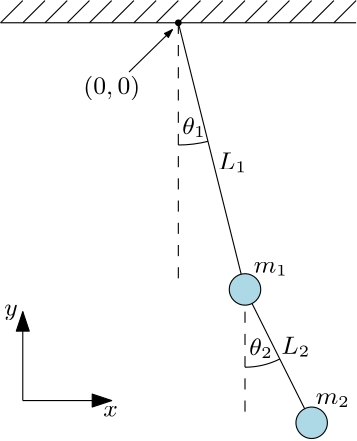 <?xml version="1.0"?>
<!DOCTYPE ipe SYSTEM "ipe.dtd">
<ipe version="70005" creator="Ipe 7.1.5">
<info created="D:20140624202706" modified="D:20140626190202"/>
<ipestyle name="basic">
<symbol name="arrow/arc(spx)">
<path stroke="sym-stroke" fill="sym-stroke" pen="sym-pen">
0 0 m
-1 0.333 l
-1 -0.333 l
h
</path>
</symbol>
<symbol name="arrow/farc(spx)">
<path stroke="sym-stroke" fill="white" pen="sym-pen">
0 0 m
-1 0.333 l
-1 -0.333 l
h
</path>
</symbol>
<symbol name="mark/circle(sx)" transformations="translations">
<path fill="sym-stroke">
0.6 0 0 0.6 0 0 e
0.4 0 0 0.4 0 0 e
</path>
</symbol>
<symbol name="mark/disk(sx)" transformations="translations">
<path fill="sym-stroke">
0.6 0 0 0.6 0 0 e
</path>
</symbol>
<symbol name="mark/fdisk(sfx)" transformations="translations">
<group>
<path fill="sym-fill">
0.5 0 0 0.5 0 0 e
</path>
<path fill="sym-stroke" fillrule="eofill">
0.6 0 0 0.6 0 0 e
0.4 0 0 0.4 0 0 e
</path>
</group>
</symbol>
<symbol name="mark/box(sx)" transformations="translations">
<path fill="sym-stroke" fillrule="eofill">
-0.6 -0.6 m
0.6 -0.6 l
0.6 0.6 l
-0.6 0.6 l
h
-0.4 -0.4 m
0.4 -0.4 l
0.4 0.4 l
-0.4 0.4 l
h
</path>
</symbol>
<symbol name="mark/square(sx)" transformations="translations">
<path fill="sym-stroke">
-0.6 -0.6 m
0.6 -0.6 l
0.6 0.6 l
-0.6 0.6 l
h
</path>
</symbol>
<symbol name="mark/fsquare(sfx)" transformations="translations">
<group>
<path fill="sym-fill">
-0.5 -0.5 m
0.5 -0.5 l
0.5 0.5 l
-0.5 0.5 l
h
</path>
<path fill="sym-stroke" fillrule="eofill">
-0.6 -0.6 m
0.6 -0.6 l
0.6 0.6 l
-0.6 0.6 l
h
-0.4 -0.4 m
0.4 -0.4 l
0.4 0.4 l
-0.4 0.4 l
h
</path>
</group>
</symbol>
<symbol name="mark/cross(sx)" transformations="translations">
<group>
<path fill="sym-stroke">
-0.43 -0.57 m
0.57 0.43 l
0.43 0.57 l
-0.57 -0.43 l
h
</path>
<path fill="sym-stroke">
-0.43 0.57 m
0.57 -0.43 l
0.43 -0.57 l
-0.57 0.43 l
h
</path>
</group>
</symbol>
<symbol name="arrow/fnormal(spx)">
<path stroke="sym-stroke" fill="white" pen="sym-pen">
0 0 m
-1 0.333 l
-1 -0.333 l
h
</path>
</symbol>
<symbol name="arrow/pointed(spx)">
<path stroke="sym-stroke" fill="sym-stroke" pen="sym-pen">
0 0 m
-1 0.333 l
-0.8 0 l
-1 -0.333 l
h
</path>
</symbol>
<symbol name="arrow/fpointed(spx)">
<path stroke="sym-stroke" fill="white" pen="sym-pen">
0 0 m
-1 0.333 l
-0.8 0 l
-1 -0.333 l
h
</path>
</symbol>
<symbol name="arrow/linear(spx)">
<path stroke="sym-stroke" pen="sym-pen">
-1 0.333 m
0 0 l
-1 -0.333 l
</path>
</symbol>
<symbol name="arrow/fdouble(spx)">
<path stroke="sym-stroke" fill="white" pen="sym-pen">
0 0 m
-1 0.333 l
-1 -0.333 l
h
-1 0 m
-2 0.333 l
-2 -0.333 l
h
</path>
</symbol>
<symbol name="arrow/double(spx)">
<path stroke="sym-stroke" fill="sym-stroke" pen="sym-pen">
0 0 m
-1 0.333 l
-1 -0.333 l
h
-1 0 m
-2 0.333 l
-2 -0.333 l
h
</path>
</symbol>
<pen name="heavier" value="0.8"/>
<pen name="fat" value="1.2"/>
<pen name="ultrafat" value="2"/>
<symbolsize name="large" value="5"/>
<symbolsize name="small" value="2"/>
<symbolsize name="tiny" value="1.1"/>
<arrowsize name="large" value="10"/>
<arrowsize name="small" value="5"/>
<arrowsize name="tiny" value="3"/>
<color name="red" value="1 0 0"/>
<color name="green" value="0 1 0"/>
<color name="blue" value="0 0 1"/>
<color name="yellow" value="1 1 0"/>
<color name="orange" value="1 0.647 0"/>
<color name="gold" value="1 0.843 0"/>
<color name="purple" value="0.627 0.125 0.941"/>
<color name="gray" value="0.745"/>
<color name="brown" value="0.647 0.165 0.165"/>
<color name="navy" value="0 0 0.502"/>
<color name="pink" value="1 0.753 0.796"/>
<color name="seagreen" value="0.18 0.545 0.341"/>
<color name="turquoise" value="0.251 0.878 0.816"/>
<color name="violet" value="0.933 0.51 0.933"/>
<color name="darkblue" value="0 0 0.545"/>
<color name="darkcyan" value="0 0.545 0.545"/>
<color name="darkgray" value="0.663"/>
<color name="darkgreen" value="0 0.392 0"/>
<color name="darkmagenta" value="0.545 0 0.545"/>
<color name="darkorange" value="1 0.549 0"/>
<color name="darkred" value="0.545 0 0"/>
<color name="lightblue" value="0.678 0.847 0.902"/>
<color name="lightcyan" value="0.878 1 1"/>
<color name="lightgray" value="0.827"/>
<color name="lightgreen" value="0.565 0.933 0.565"/>
<color name="lightyellow" value="1 1 0.878"/>
<dashstyle name="dashed" value="[4] 0"/>
<dashstyle name="dotted" value="[1 3] 0"/>
<dashstyle name="dash dotted" value="[4 2 1 2] 0"/>
<dashstyle name="dash dot dotted" value="[4 2 1 2 1 2] 0"/>
<textsize name="large" value="\large"/>
<textsize name="Large" value="\Large"/>
<textsize name="LARGE" value="\LARGE"/>
<textsize name="huge" value="\huge"/>
<textsize name="Huge" value="\Huge"/>
<textsize name="small" value="\small"/>
<textsize name="footnote" value="\footnotesize"/>
<textsize name="tiny" value="\tiny"/>
<textstyle name="center" begin="\begin{center}" end="\end{center}"/>
<textstyle name="itemize" begin="\begin{itemize}" end="\end{itemize}"/>
<textstyle name="item" begin="\begin{itemize}\item{}" end="\end{itemize}"/>
<gridsize name="4 pts" value="4"/>
<gridsize name="8 pts (~3 mm)" value="8"/>
<gridsize name="16 pts (~6 mm)" value="16"/>
<gridsize name="32 pts (~12 mm)" value="32"/>
<gridsize name="10 pts (~3.5 mm)" value="10"/>
<gridsize name="20 pts (~7 mm)" value="20"/>
<gridsize name="14 pts (~5 mm)" value="14"/>
<gridsize name="28 pts (~10 mm)" value="28"/>
<gridsize name="56 pts (~20 mm)" value="56"/>
<anglesize name="90 deg" value="90"/>
<anglesize name="60 deg" value="60"/>
<anglesize name="45 deg" value="45"/>
<anglesize name="30 deg" value="30"/>
<anglesize name="22.5 deg" value="22.5"/>
<tiling name="falling" angle="-60" step="4" width="1"/>
<tiling name="rising" angle="30" step="4" width="1"/>
</ipestyle>
<page>
<layer name="alpha"/>
<layer name="beta"/>
<view layers="alpha beta" active="alpha"/>
<path layer="alpha" stroke="black">
192 800 m
320 800 l
</path>
<path stroke="black">
192 800 m
200 808 l
</path>
<path stroke="black">
200 800 m
208 808 l
</path>
<path stroke="black">
208 800 m
216 808 l
</path>
<path stroke="black">
216 800 m
224 808 l
</path>
<path stroke="black">
224 800 m
232 808 l
</path>
<path stroke="black">
232 800 m
240 808 l
</path>
<path stroke="black">
240 800 m
248 808 l
</path>
<path stroke="black">
248 800 m
256 808 l
</path>
<path stroke="black">
256 800 m
264 808 l
</path>
<path stroke="black">
264 800 m
272 808 l
</path>
<path stroke="black">
272 800 m
280 808 l
</path>
<path stroke="black">
280 800 m
288 808 l
</path>
<path stroke="black">
288 800 m
296 808 l
</path>
<path stroke="black">
296 800 m
304 808 l
</path>
<path stroke="black">
304 800 m
312 808 l
</path>
<path stroke="black">
312 800 m
320 808 l
</path>
<path stroke="black" fill="white">
256 800 m
280 704 l
</path>
<path stroke="black" fill="white">
280 704 m
304 656 l
</path>
<path matrix="1 0 0 1 -16 16" stroke="black" fill="lightblue">
5.65685 0 0 5.65685 320 640 e
</path>
<path stroke="black" fill="white" dash="dashed">
280 704 m
280 656 l
</path>
<path stroke="black" fill="white" dash="dashed">
256 800 m
256 704 l
</path>
<path stroke="black" fill="white">
256 756 m
44 0 0 44 256 800 266.672 757.314 a
</path>
<text matrix="1 0 0 1 -2.49001 -7.69073" transformations="translations" pos="284 688" stroke="black" type="label" width="8.465" height="6.233" depth="0.99" valign="baseline" size="small">$\theta_2$</text>
<text matrix="1 0 0 1 -2.5479 -4.1323" transformations="translations" pos="260 764" stroke="black" type="label" width="8.465" height="6.233" depth="0.99" valign="baseline" size="small">$\theta_1$</text>
<text matrix="1 0 0 1 -17.6759 7.18242" transformations="translations" pos="288 740" stroke="black" type="label" width="10.422" height="6.133" depth="0.99" valign="baseline" size="small">$L_1$</text>
<text matrix="1 0 0 1 -14.9306 -3.11311" transformations="translations" pos="308 684" stroke="black" type="label" width="10.422" height="6.133" depth="0.99" valign="baseline" size="small">$L_2$</text>
<text matrix="1 0 0 1 -8.8562 -2.0215" transformations="translations" pos="292 712" stroke="black" type="label" width="12.27" height="3.867" depth="0.99" valign="baseline" size="small">$m_1$</text>
<text matrix="1 0 0 1 -26.5711 6.6319" transformations="translations" pos="332 656" stroke="black" type="label" width="12.27" height="3.867" depth="0.99" valign="baseline" size="small">$m_2$</text>
<path matrix="1 0 0 1 -8 32" stroke="black" fill="lightblue">
5.65685 0 0 5.65685 288 672 e
</path>
<path stroke="black">
280 676 m
28 0 0 28 280 704 292.522 678.956 a
</path>
<text matrix="1 0 0 1 -37.6181 -14.0212" transformations="translations" pos="269.638 790.502" stroke="black" type="label" width="20.479" height="6.726" depth="2.24" halign="center" valign="center" size="small">$(0,0)$</text>
<use name="mark/disk(sx)" pos="256 800" size="small" stroke="black"/>
<path matrix="1 0 0 1 -8 -8" stroke="black" arrow="normal/normal">
208 672 m
208 704 l
</path>
<path matrix="1 0 0 1 -8 -8" stroke="black" arrow="normal/normal">
208 672 m
240 672 l
</path>
<text matrix="1 0 0 1 -11.0062 -9.7823" transformations="translations" pos="240 668" stroke="black" type="label" width="5.223" height="3.861" depth="0" valign="baseline" size="small">$x$</text>
<text matrix="1 0 0 1 -10.6762 -13.3524" transformations="translations" pos="204 708" stroke="black" type="label" width="4.86" height="3.864" depth="1.74" valign="baseline" size="small">$y$</text>
<path stroke="black" arrow="normal/tiny">
238.244 782.267 m
253.856 797.535 l
</path>
</page>
</ipe>
